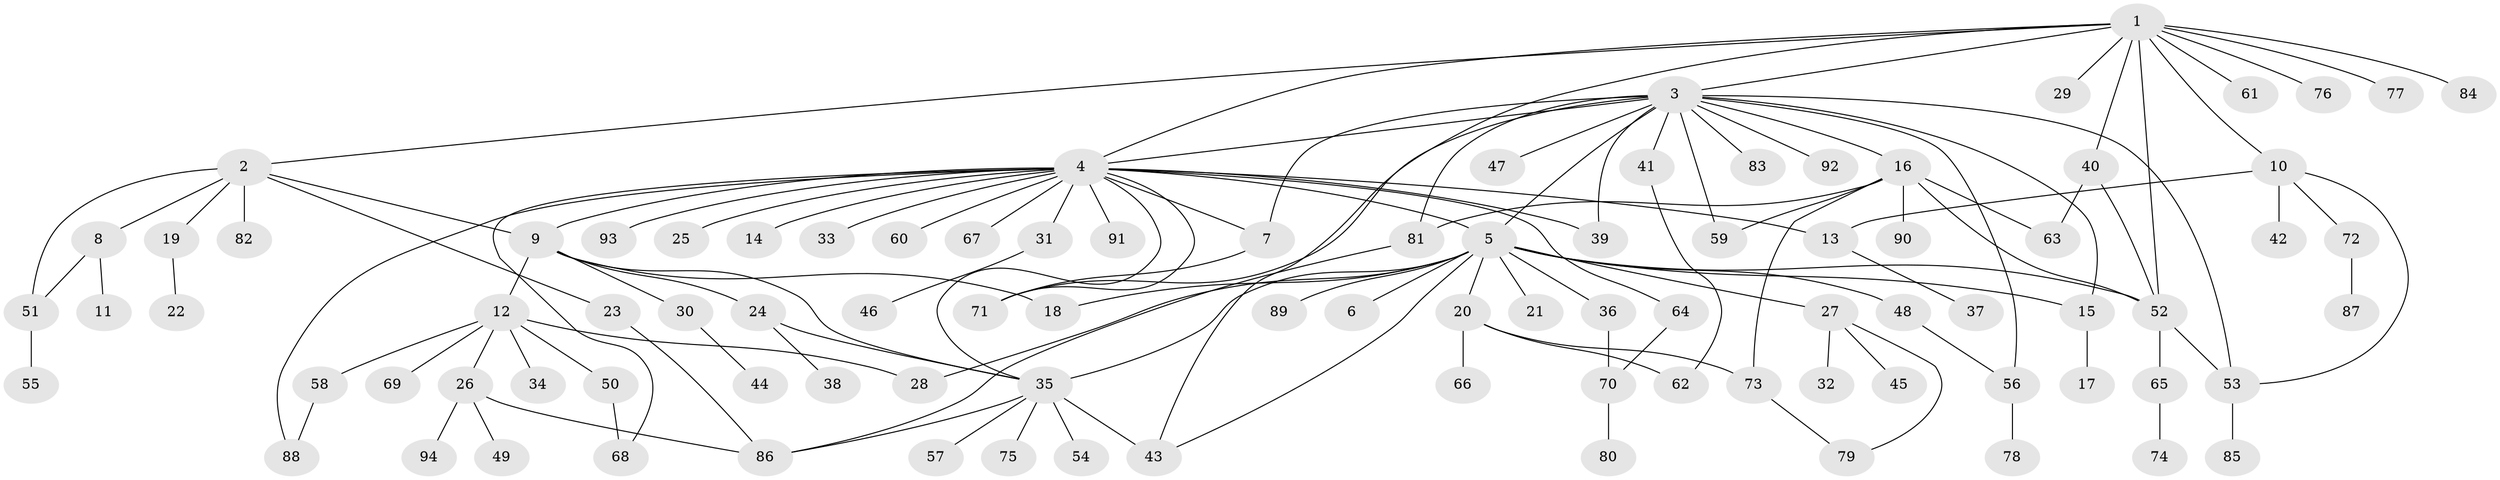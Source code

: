 // Generated by graph-tools (version 1.1) at 2025/49/03/09/25 03:49:45]
// undirected, 94 vertices, 128 edges
graph export_dot {
graph [start="1"]
  node [color=gray90,style=filled];
  1;
  2;
  3;
  4;
  5;
  6;
  7;
  8;
  9;
  10;
  11;
  12;
  13;
  14;
  15;
  16;
  17;
  18;
  19;
  20;
  21;
  22;
  23;
  24;
  25;
  26;
  27;
  28;
  29;
  30;
  31;
  32;
  33;
  34;
  35;
  36;
  37;
  38;
  39;
  40;
  41;
  42;
  43;
  44;
  45;
  46;
  47;
  48;
  49;
  50;
  51;
  52;
  53;
  54;
  55;
  56;
  57;
  58;
  59;
  60;
  61;
  62;
  63;
  64;
  65;
  66;
  67;
  68;
  69;
  70;
  71;
  72;
  73;
  74;
  75;
  76;
  77;
  78;
  79;
  80;
  81;
  82;
  83;
  84;
  85;
  86;
  87;
  88;
  89;
  90;
  91;
  92;
  93;
  94;
  1 -- 2;
  1 -- 3;
  1 -- 4;
  1 -- 10;
  1 -- 29;
  1 -- 40;
  1 -- 43;
  1 -- 52;
  1 -- 61;
  1 -- 76;
  1 -- 77;
  1 -- 84;
  2 -- 8;
  2 -- 9;
  2 -- 19;
  2 -- 23;
  2 -- 51;
  2 -- 82;
  3 -- 4;
  3 -- 5;
  3 -- 7;
  3 -- 15;
  3 -- 16;
  3 -- 39;
  3 -- 41;
  3 -- 47;
  3 -- 53;
  3 -- 56;
  3 -- 59;
  3 -- 71;
  3 -- 81;
  3 -- 83;
  3 -- 92;
  4 -- 5;
  4 -- 7;
  4 -- 9;
  4 -- 13;
  4 -- 14;
  4 -- 25;
  4 -- 31;
  4 -- 33;
  4 -- 35;
  4 -- 39;
  4 -- 60;
  4 -- 64;
  4 -- 67;
  4 -- 68;
  4 -- 71;
  4 -- 88;
  4 -- 91;
  4 -- 93;
  5 -- 6;
  5 -- 15;
  5 -- 18;
  5 -- 20;
  5 -- 21;
  5 -- 27;
  5 -- 28;
  5 -- 35;
  5 -- 36;
  5 -- 43;
  5 -- 48;
  5 -- 52;
  5 -- 89;
  7 -- 71;
  8 -- 11;
  8 -- 51;
  9 -- 12;
  9 -- 18;
  9 -- 24;
  9 -- 30;
  9 -- 35;
  10 -- 13;
  10 -- 42;
  10 -- 53;
  10 -- 72;
  12 -- 26;
  12 -- 28;
  12 -- 34;
  12 -- 50;
  12 -- 58;
  12 -- 69;
  13 -- 37;
  15 -- 17;
  16 -- 52;
  16 -- 59;
  16 -- 63;
  16 -- 73;
  16 -- 81;
  16 -- 90;
  19 -- 22;
  20 -- 62;
  20 -- 66;
  20 -- 73;
  23 -- 86;
  24 -- 35;
  24 -- 38;
  26 -- 49;
  26 -- 86;
  26 -- 94;
  27 -- 32;
  27 -- 45;
  27 -- 79;
  30 -- 44;
  31 -- 46;
  35 -- 43;
  35 -- 54;
  35 -- 57;
  35 -- 75;
  35 -- 86;
  36 -- 70;
  40 -- 52;
  40 -- 63;
  41 -- 62;
  48 -- 56;
  50 -- 68;
  51 -- 55;
  52 -- 53;
  52 -- 65;
  53 -- 85;
  56 -- 78;
  58 -- 88;
  64 -- 70;
  65 -- 74;
  70 -- 80;
  72 -- 87;
  73 -- 79;
  81 -- 86;
}
